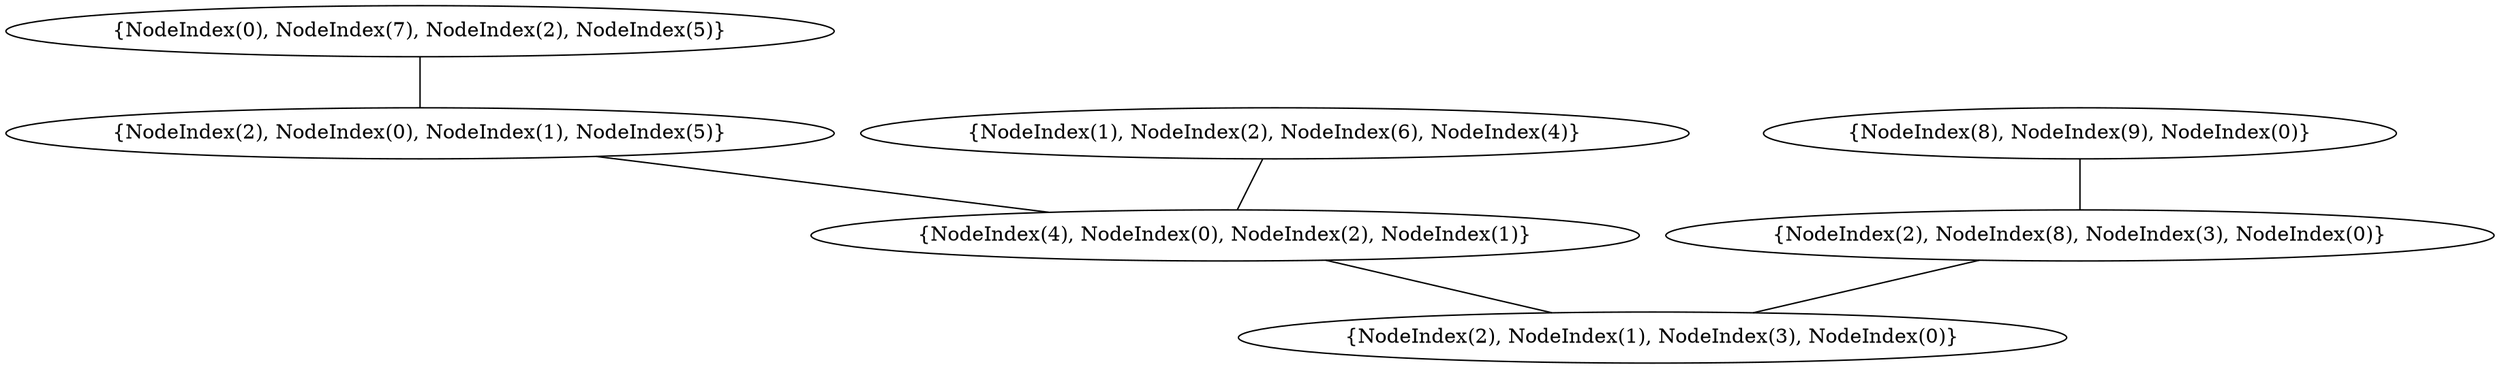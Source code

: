 graph {
    0 [ label = "{NodeIndex(2), NodeIndex(1), NodeIndex(3), NodeIndex(0)}" ]
    1 [ label = "{NodeIndex(4), NodeIndex(0), NodeIndex(2), NodeIndex(1)}" ]
    2 [ label = "{NodeIndex(2), NodeIndex(0), NodeIndex(1), NodeIndex(5)}" ]
    3 [ label = "{NodeIndex(0), NodeIndex(7), NodeIndex(2), NodeIndex(5)}" ]
    4 [ label = "{NodeIndex(2), NodeIndex(8), NodeIndex(3), NodeIndex(0)}" ]
    5 [ label = "{NodeIndex(8), NodeIndex(9), NodeIndex(0)}" ]
    6 [ label = "{NodeIndex(1), NodeIndex(2), NodeIndex(6), NodeIndex(4)}" ]
    1 -- 0 [ ]
    2 -- 1 [ ]
    4 -- 0 [ ]
    3 -- 2 [ ]
    6 -- 1 [ ]
    5 -- 4 [ ]
}
